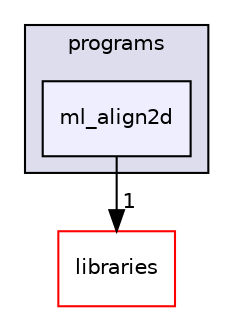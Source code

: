 digraph "xmipp/applications/programs/ml_align2d" {
  compound=true
  node [ fontsize="10", fontname="Helvetica"];
  edge [ labelfontsize="10", labelfontname="Helvetica"];
  subgraph clusterdir_592b16dc4070b933e5655da2b0d20bbb {
    graph [ bgcolor="#ddddee", pencolor="black", label="programs" fontname="Helvetica", fontsize="10", URL="dir_592b16dc4070b933e5655da2b0d20bbb.html"]
  dir_28e92b5c8b94a7288a95849259fd2637 [shape=box, label="ml_align2d", style="filled", fillcolor="#eeeeff", pencolor="black", URL="dir_28e92b5c8b94a7288a95849259fd2637.html"];
  }
  dir_29dba3f3840f20df3b04d1972e99046b [shape=box label="libraries" fillcolor="white" style="filled" color="red" URL="dir_29dba3f3840f20df3b04d1972e99046b.html"];
  dir_28e92b5c8b94a7288a95849259fd2637->dir_29dba3f3840f20df3b04d1972e99046b [headlabel="1", labeldistance=1.5 headhref="dir_000124_000042.html"];
}
